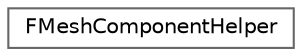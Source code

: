 digraph "Graphical Class Hierarchy"
{
 // INTERACTIVE_SVG=YES
 // LATEX_PDF_SIZE
  bgcolor="transparent";
  edge [fontname=Helvetica,fontsize=10,labelfontname=Helvetica,labelfontsize=10];
  node [fontname=Helvetica,fontsize=10,shape=box,height=0.2,width=0.4];
  rankdir="LR";
  Node0 [id="Node000000",label="FMeshComponentHelper",height=0.2,width=0.4,color="grey40", fillcolor="white", style="filled",URL="$d4/d18/classFMeshComponentHelper.html",tooltip="Helper class used to share implementation for different MeshComponent types."];
}
